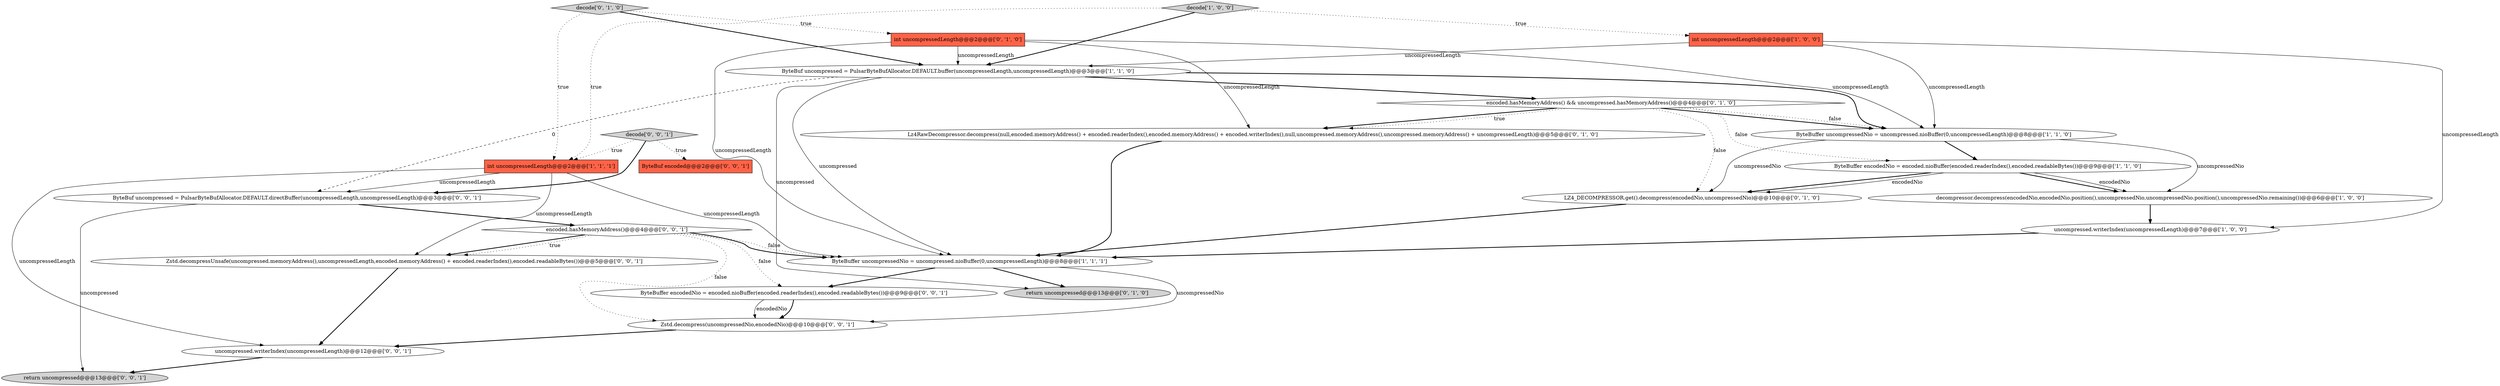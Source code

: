 digraph {
5 [style = filled, label = "uncompressed.writerIndex(uncompressedLength)@@@7@@@['1', '0', '0']", fillcolor = white, shape = ellipse image = "AAA0AAABBB1BBB"];
21 [style = filled, label = "return uncompressed@@@13@@@['0', '0', '1']", fillcolor = lightgray, shape = ellipse image = "AAA0AAABBB3BBB"];
7 [style = filled, label = "decompressor.decompress(encodedNio,encodedNio.position(),uncompressedNio,uncompressedNio.position(),uncompressedNio.remaining())@@@6@@@['1', '0', '0']", fillcolor = white, shape = ellipse image = "AAA0AAABBB1BBB"];
23 [style = filled, label = "decode['0', '0', '1']", fillcolor = lightgray, shape = diamond image = "AAA0AAABBB3BBB"];
0 [style = filled, label = "ByteBuf uncompressed = PulsarByteBufAllocator.DEFAULT.buffer(uncompressedLength,uncompressedLength)@@@3@@@['1', '1', '0']", fillcolor = white, shape = ellipse image = "AAA0AAABBB1BBB"];
11 [style = filled, label = "Lz4RawDecompressor.decompress(null,encoded.memoryAddress() + encoded.readerIndex(),encoded.memoryAddress() + encoded.writerIndex(),null,uncompressed.memoryAddress(),uncompressed.memoryAddress() + uncompressedLength)@@@5@@@['0', '1', '0']", fillcolor = white, shape = ellipse image = "AAA1AAABBB2BBB"];
15 [style = filled, label = "uncompressed.writerIndex(uncompressedLength)@@@12@@@['0', '0', '1']", fillcolor = white, shape = ellipse image = "AAA0AAABBB3BBB"];
17 [style = filled, label = "ByteBuf uncompressed = PulsarByteBufAllocator.DEFAULT.directBuffer(uncompressedLength,uncompressedLength)@@@3@@@['0', '0', '1']", fillcolor = white, shape = ellipse image = "AAA0AAABBB3BBB"];
10 [style = filled, label = "encoded.hasMemoryAddress() && uncompressed.hasMemoryAddress()@@@4@@@['0', '1', '0']", fillcolor = white, shape = diamond image = "AAA1AAABBB2BBB"];
6 [style = filled, label = "int uncompressedLength@@@2@@@['1', '1', '1']", fillcolor = tomato, shape = box image = "AAA0AAABBB1BBB"];
13 [style = filled, label = "return uncompressed@@@13@@@['0', '1', '0']", fillcolor = lightgray, shape = ellipse image = "AAA0AAABBB2BBB"];
16 [style = filled, label = "ByteBuf encoded@@@2@@@['0', '0', '1']", fillcolor = tomato, shape = box image = "AAA0AAABBB3BBB"];
1 [style = filled, label = "ByteBuffer uncompressedNio = uncompressed.nioBuffer(0,uncompressedLength)@@@8@@@['1', '1', '1']", fillcolor = white, shape = ellipse image = "AAA0AAABBB1BBB"];
19 [style = filled, label = "encoded.hasMemoryAddress()@@@4@@@['0', '0', '1']", fillcolor = white, shape = diamond image = "AAA0AAABBB3BBB"];
22 [style = filled, label = "Zstd.decompress(uncompressedNio,encodedNio)@@@10@@@['0', '0', '1']", fillcolor = white, shape = ellipse image = "AAA0AAABBB3BBB"];
20 [style = filled, label = "Zstd.decompressUnsafe(uncompressed.memoryAddress(),uncompressedLength,encoded.memoryAddress() + encoded.readerIndex(),encoded.readableBytes())@@@5@@@['0', '0', '1']", fillcolor = white, shape = ellipse image = "AAA0AAABBB3BBB"];
12 [style = filled, label = "decode['0', '1', '0']", fillcolor = lightgray, shape = diamond image = "AAA0AAABBB2BBB"];
9 [style = filled, label = "int uncompressedLength@@@2@@@['0', '1', '0']", fillcolor = tomato, shape = box image = "AAA0AAABBB2BBB"];
4 [style = filled, label = "ByteBuffer uncompressedNio = uncompressed.nioBuffer(0,uncompressedLength)@@@8@@@['1', '1', '0']", fillcolor = white, shape = ellipse image = "AAA0AAABBB1BBB"];
8 [style = filled, label = "decode['1', '0', '0']", fillcolor = lightgray, shape = diamond image = "AAA0AAABBB1BBB"];
14 [style = filled, label = "LZ4_DECOMPRESSOR.get().decompress(encodedNio,uncompressedNio)@@@10@@@['0', '1', '0']", fillcolor = white, shape = ellipse image = "AAA0AAABBB2BBB"];
18 [style = filled, label = "ByteBuffer encodedNio = encoded.nioBuffer(encoded.readerIndex(),encoded.readableBytes())@@@9@@@['0', '0', '1']", fillcolor = white, shape = ellipse image = "AAA0AAABBB3BBB"];
3 [style = filled, label = "ByteBuffer encodedNio = encoded.nioBuffer(encoded.readerIndex(),encoded.readableBytes())@@@9@@@['1', '1', '0']", fillcolor = white, shape = ellipse image = "AAA0AAABBB1BBB"];
2 [style = filled, label = "int uncompressedLength@@@2@@@['1', '0', '0']", fillcolor = tomato, shape = box image = "AAA0AAABBB1BBB"];
12->0 [style = bold, label=""];
19->18 [style = dotted, label="false"];
23->6 [style = dotted, label="true"];
3->14 [style = bold, label=""];
0->4 [style = bold, label=""];
9->1 [style = solid, label="uncompressedLength"];
9->11 [style = solid, label="uncompressedLength"];
19->1 [style = bold, label=""];
6->17 [style = solid, label="uncompressedLength"];
8->0 [style = bold, label=""];
18->22 [style = bold, label=""];
5->1 [style = bold, label=""];
0->13 [style = solid, label="uncompressed"];
17->19 [style = bold, label=""];
19->20 [style = bold, label=""];
20->15 [style = bold, label=""];
2->4 [style = solid, label="uncompressedLength"];
17->21 [style = solid, label="uncompressed"];
8->6 [style = dotted, label="true"];
18->22 [style = solid, label="encodedNio"];
1->18 [style = bold, label=""];
11->1 [style = bold, label=""];
10->11 [style = bold, label=""];
2->0 [style = solid, label="uncompressedLength"];
6->15 [style = solid, label="uncompressedLength"];
22->15 [style = bold, label=""];
15->21 [style = bold, label=""];
8->2 [style = dotted, label="true"];
3->7 [style = bold, label=""];
10->3 [style = dotted, label="false"];
19->20 [style = dotted, label="true"];
19->1 [style = dotted, label="false"];
14->1 [style = bold, label=""];
0->10 [style = bold, label=""];
4->14 [style = solid, label="uncompressedNio"];
12->9 [style = dotted, label="true"];
10->4 [style = bold, label=""];
9->0 [style = solid, label="uncompressedLength"];
6->1 [style = solid, label="uncompressedLength"];
3->14 [style = solid, label="encodedNio"];
0->17 [style = dashed, label="0"];
10->4 [style = dotted, label="false"];
3->7 [style = solid, label="encodedNio"];
7->5 [style = bold, label=""];
0->1 [style = solid, label="uncompressed"];
10->14 [style = dotted, label="false"];
4->7 [style = solid, label="uncompressedNio"];
19->22 [style = dotted, label="false"];
12->6 [style = dotted, label="true"];
2->5 [style = solid, label="uncompressedLength"];
10->11 [style = dotted, label="true"];
23->17 [style = bold, label=""];
4->3 [style = bold, label=""];
9->4 [style = solid, label="uncompressedLength"];
1->22 [style = solid, label="uncompressedNio"];
23->16 [style = dotted, label="true"];
1->13 [style = bold, label=""];
6->20 [style = solid, label="uncompressedLength"];
}
